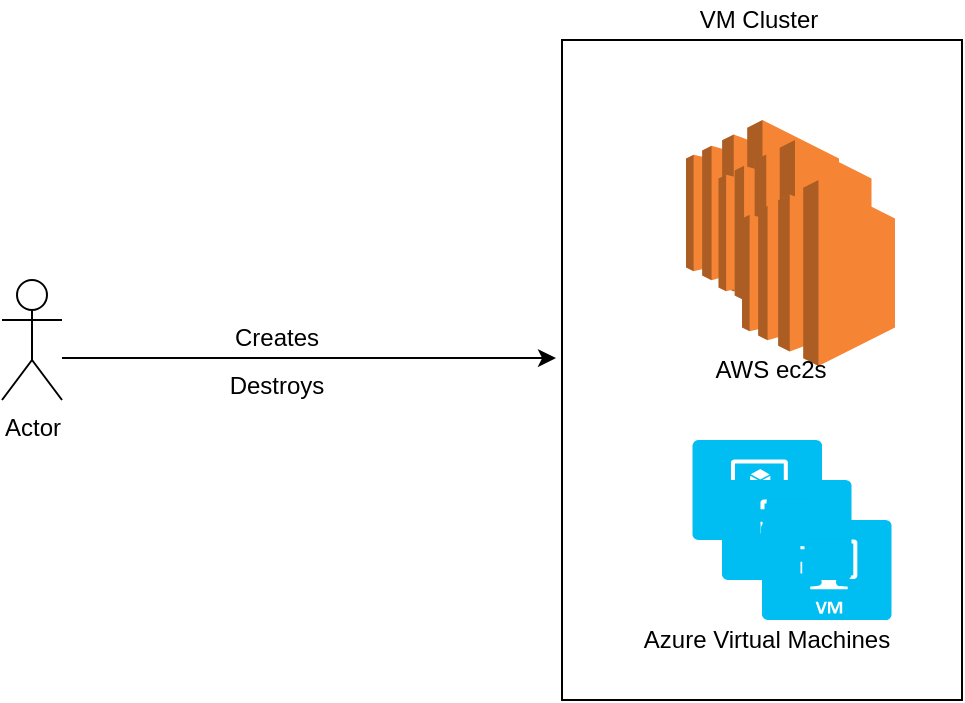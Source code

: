 <mxfile version="12.4.2" type="device" pages="1"><diagram id="0dkYe_dGm-WXvtfwQpSy" name="Page-1"><mxGraphModel dx="1186" dy="777" grid="1" gridSize="10" guides="1" tooltips="1" connect="1" arrows="1" fold="1" page="1" pageScale="1" pageWidth="827" pageHeight="1169" math="0" shadow="0"><root><mxCell id="0"/><mxCell id="1" parent="0"/><mxCell id="2ScI--vPhQ91AtBwDf93-1" value="Actor" style="shape=umlActor;verticalLabelPosition=bottom;labelBackgroundColor=#ffffff;verticalAlign=top;html=1;outlineConnect=0;" vertex="1" parent="1"><mxGeometry x="200" y="240" width="30" height="60" as="geometry"/></mxCell><mxCell id="2ScI--vPhQ91AtBwDf93-2" value="" style="rounded=0;whiteSpace=wrap;html=1;" vertex="1" parent="1"><mxGeometry x="480" y="120" width="200" height="330" as="geometry"/></mxCell><mxCell id="2ScI--vPhQ91AtBwDf93-3" value="" style="outlineConnect=0;dashed=0;verticalLabelPosition=bottom;verticalAlign=top;align=center;html=1;shape=mxgraph.aws3.ec2;fillColor=#F58534;gradientColor=none;" vertex="1" parent="1"><mxGeometry x="542" y="160" width="76.5" height="93" as="geometry"/></mxCell><mxCell id="2ScI--vPhQ91AtBwDf93-4" value="" style="verticalLabelPosition=bottom;html=1;verticalAlign=top;align=center;strokeColor=none;fillColor=#00BEF2;shape=mxgraph.azure.virtual_machine;" vertex="1" parent="1"><mxGeometry x="545.25" y="320" width="64.75" height="50" as="geometry"/></mxCell><mxCell id="2ScI--vPhQ91AtBwDf93-5" value="" style="verticalLabelPosition=bottom;html=1;verticalAlign=top;align=center;strokeColor=none;fillColor=#00BEF2;shape=mxgraph.azure.virtual_machine;" vertex="1" parent="1"><mxGeometry x="560" y="340" width="64.75" height="50" as="geometry"/></mxCell><mxCell id="2ScI--vPhQ91AtBwDf93-6" value="" style="verticalLabelPosition=bottom;html=1;verticalAlign=top;align=center;strokeColor=none;fillColor=#00BEF2;shape=mxgraph.azure.virtual_machine;" vertex="1" parent="1"><mxGeometry x="580" y="360" width="64.75" height="50" as="geometry"/></mxCell><mxCell id="2ScI--vPhQ91AtBwDf93-7" value="" style="outlineConnect=0;dashed=0;verticalLabelPosition=bottom;verticalAlign=top;align=center;html=1;shape=mxgraph.aws3.ec2;fillColor=#F58534;gradientColor=none;" vertex="1" parent="1"><mxGeometry x="558.25" y="170" width="76.5" height="93" as="geometry"/></mxCell><mxCell id="2ScI--vPhQ91AtBwDf93-8" value="" style="outlineConnect=0;dashed=0;verticalLabelPosition=bottom;verticalAlign=top;align=center;html=1;shape=mxgraph.aws3.ec2;fillColor=#F58534;gradientColor=none;" vertex="1" parent="1"><mxGeometry x="570" y="190" width="76.5" height="93" as="geometry"/></mxCell><mxCell id="2ScI--vPhQ91AtBwDf93-9" value="Azure Virtual Machines" style="text;html=1;align=center;verticalAlign=middle;resizable=0;points=[];;autosize=1;" vertex="1" parent="1"><mxGeometry x="512" y="410" width="140" height="20" as="geometry"/></mxCell><mxCell id="2ScI--vPhQ91AtBwDf93-10" value="AWS ec2s" style="text;html=1;align=center;verticalAlign=middle;resizable=0;points=[];;autosize=1;" vertex="1" parent="1"><mxGeometry x="548.5" y="275" width="70" height="20" as="geometry"/></mxCell><mxCell id="2ScI--vPhQ91AtBwDf93-11" value="" style="endArrow=classic;html=1;entryX=-0.015;entryY=0.482;entryDx=0;entryDy=0;entryPerimeter=0;" edge="1" parent="1" target="2ScI--vPhQ91AtBwDf93-2"><mxGeometry width="50" height="50" relative="1" as="geometry"><mxPoint x="230" y="279" as="sourcePoint"/><mxPoint x="280" y="250" as="targetPoint"/></mxGeometry></mxCell><mxCell id="2ScI--vPhQ91AtBwDf93-13" value="Creates" style="text;html=1;align=center;verticalAlign=middle;resizable=0;points=[];;autosize=1;" vertex="1" parent="1"><mxGeometry x="307" y="259" width="60" height="20" as="geometry"/></mxCell><mxCell id="2ScI--vPhQ91AtBwDf93-14" value="Destroys" style="text;html=1;align=center;verticalAlign=middle;resizable=0;points=[];;autosize=1;" vertex="1" parent="1"><mxGeometry x="307" y="283" width="60" height="20" as="geometry"/></mxCell><mxCell id="2ScI--vPhQ91AtBwDf93-15" value="VM Cluster" style="text;html=1;align=center;verticalAlign=middle;resizable=0;points=[];;autosize=1;" vertex="1" parent="1"><mxGeometry x="543.25" y="100" width="70" height="20" as="geometry"/></mxCell></root></mxGraphModel></diagram></mxfile>